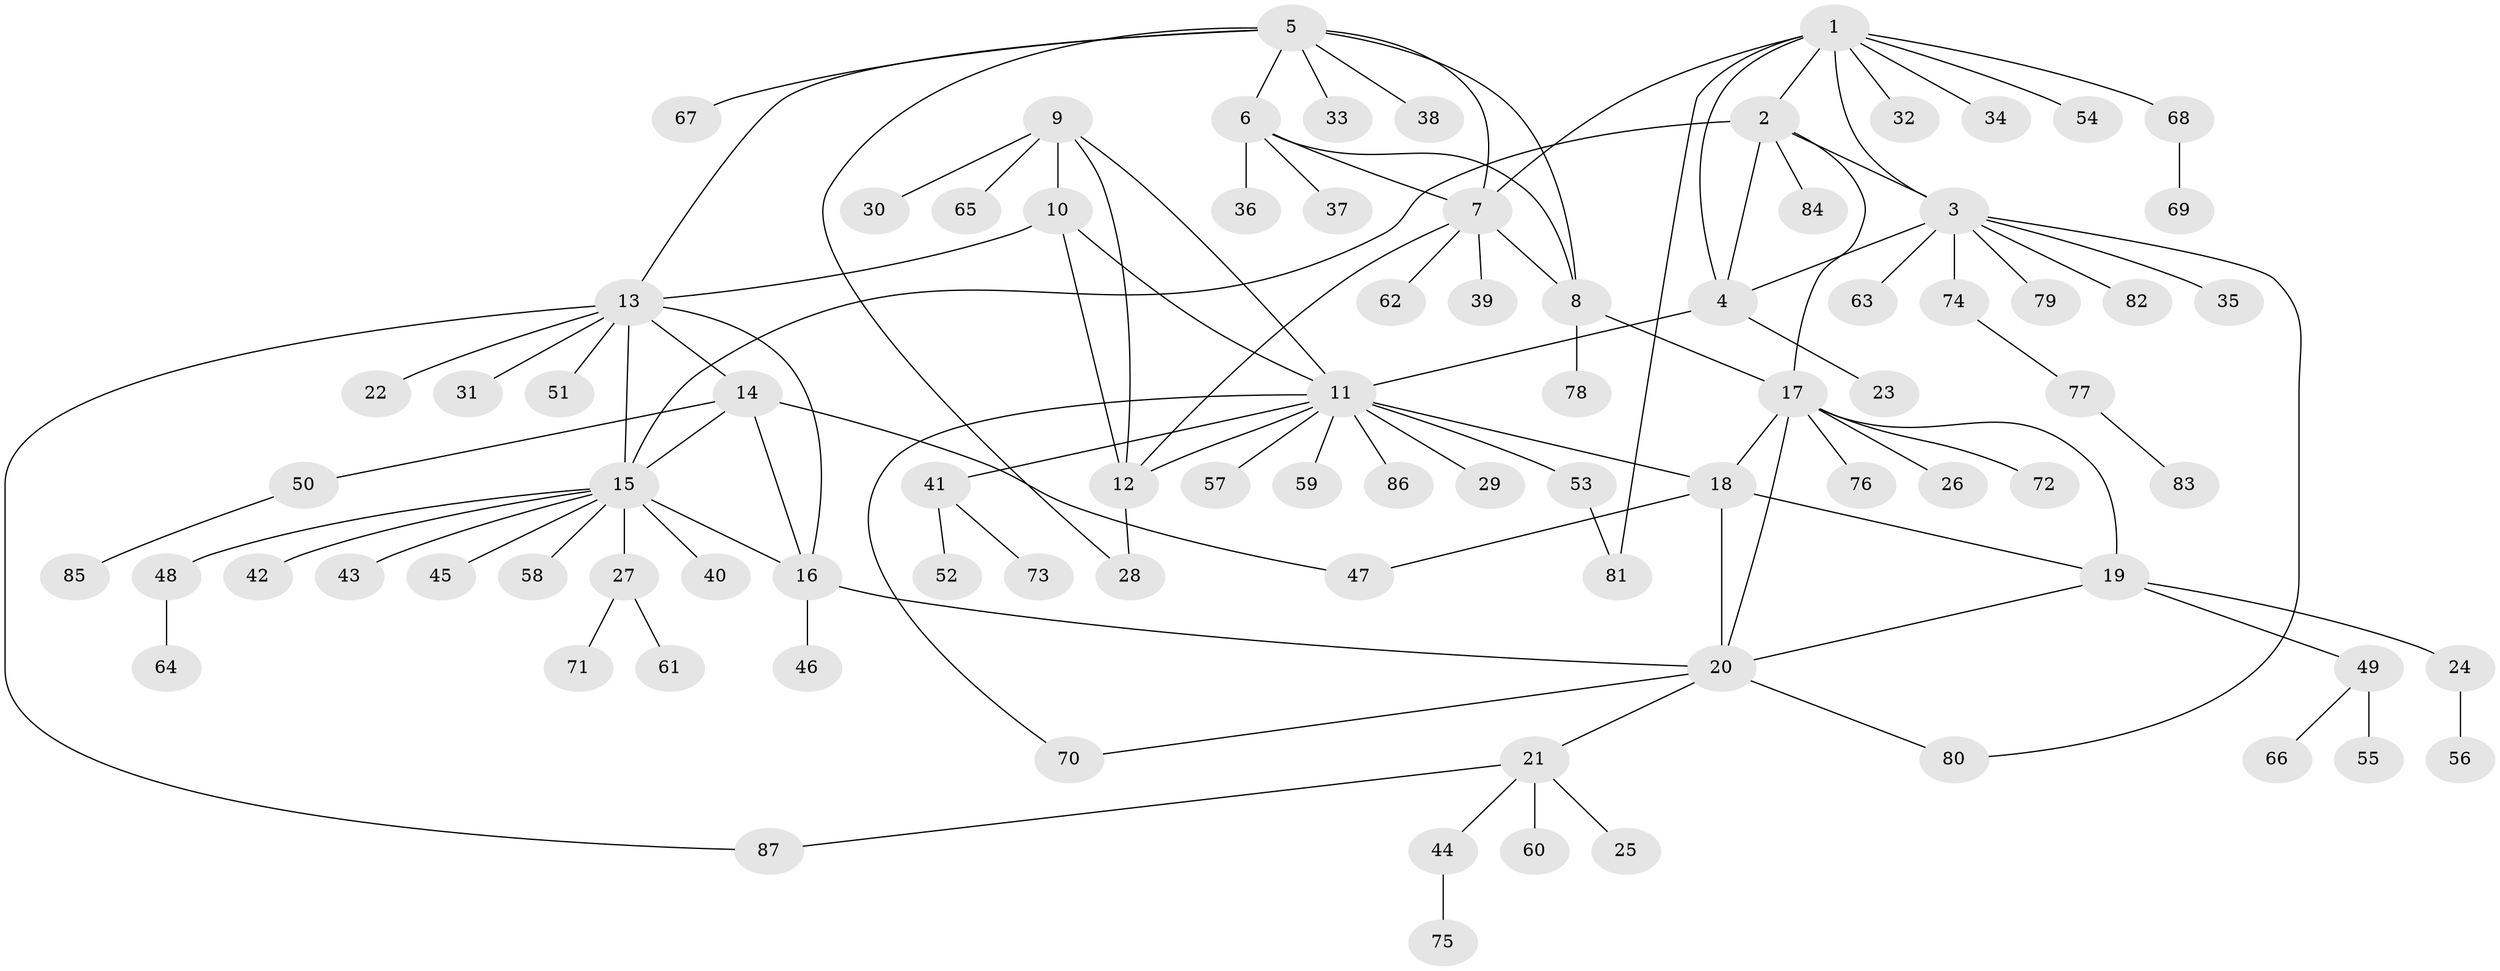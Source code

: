 // coarse degree distribution, {9: 0.045454545454545456, 12: 0.015151515151515152, 4: 0.030303030303030304, 6: 0.06060606060606061, 5: 0.06060606060606061, 10: 0.015151515151515152, 7: 0.030303030303030304, 1: 0.6212121212121212, 2: 0.12121212121212122}
// Generated by graph-tools (version 1.1) at 2025/24/03/03/25 07:24:10]
// undirected, 87 vertices, 113 edges
graph export_dot {
graph [start="1"]
  node [color=gray90,style=filled];
  1;
  2;
  3;
  4;
  5;
  6;
  7;
  8;
  9;
  10;
  11;
  12;
  13;
  14;
  15;
  16;
  17;
  18;
  19;
  20;
  21;
  22;
  23;
  24;
  25;
  26;
  27;
  28;
  29;
  30;
  31;
  32;
  33;
  34;
  35;
  36;
  37;
  38;
  39;
  40;
  41;
  42;
  43;
  44;
  45;
  46;
  47;
  48;
  49;
  50;
  51;
  52;
  53;
  54;
  55;
  56;
  57;
  58;
  59;
  60;
  61;
  62;
  63;
  64;
  65;
  66;
  67;
  68;
  69;
  70;
  71;
  72;
  73;
  74;
  75;
  76;
  77;
  78;
  79;
  80;
  81;
  82;
  83;
  84;
  85;
  86;
  87;
  1 -- 2;
  1 -- 3;
  1 -- 4;
  1 -- 7;
  1 -- 32;
  1 -- 34;
  1 -- 54;
  1 -- 68;
  1 -- 81;
  2 -- 3;
  2 -- 4;
  2 -- 15;
  2 -- 17;
  2 -- 84;
  3 -- 4;
  3 -- 35;
  3 -- 63;
  3 -- 74;
  3 -- 79;
  3 -- 80;
  3 -- 82;
  4 -- 11;
  4 -- 23;
  5 -- 6;
  5 -- 7;
  5 -- 8;
  5 -- 13;
  5 -- 28;
  5 -- 33;
  5 -- 38;
  5 -- 67;
  6 -- 7;
  6 -- 8;
  6 -- 36;
  6 -- 37;
  7 -- 8;
  7 -- 12;
  7 -- 39;
  7 -- 62;
  8 -- 17;
  8 -- 78;
  9 -- 10;
  9 -- 11;
  9 -- 12;
  9 -- 30;
  9 -- 65;
  10 -- 11;
  10 -- 12;
  10 -- 13;
  11 -- 12;
  11 -- 18;
  11 -- 29;
  11 -- 41;
  11 -- 53;
  11 -- 57;
  11 -- 59;
  11 -- 70;
  11 -- 86;
  12 -- 28;
  13 -- 14;
  13 -- 15;
  13 -- 16;
  13 -- 22;
  13 -- 31;
  13 -- 51;
  13 -- 87;
  14 -- 15;
  14 -- 16;
  14 -- 47;
  14 -- 50;
  15 -- 16;
  15 -- 27;
  15 -- 40;
  15 -- 42;
  15 -- 43;
  15 -- 45;
  15 -- 48;
  15 -- 58;
  16 -- 20;
  16 -- 46;
  17 -- 18;
  17 -- 19;
  17 -- 20;
  17 -- 26;
  17 -- 72;
  17 -- 76;
  18 -- 19;
  18 -- 20;
  18 -- 47;
  19 -- 20;
  19 -- 24;
  19 -- 49;
  20 -- 21;
  20 -- 70;
  20 -- 80;
  21 -- 25;
  21 -- 44;
  21 -- 60;
  21 -- 87;
  24 -- 56;
  27 -- 61;
  27 -- 71;
  41 -- 52;
  41 -- 73;
  44 -- 75;
  48 -- 64;
  49 -- 55;
  49 -- 66;
  50 -- 85;
  53 -- 81;
  68 -- 69;
  74 -- 77;
  77 -- 83;
}
